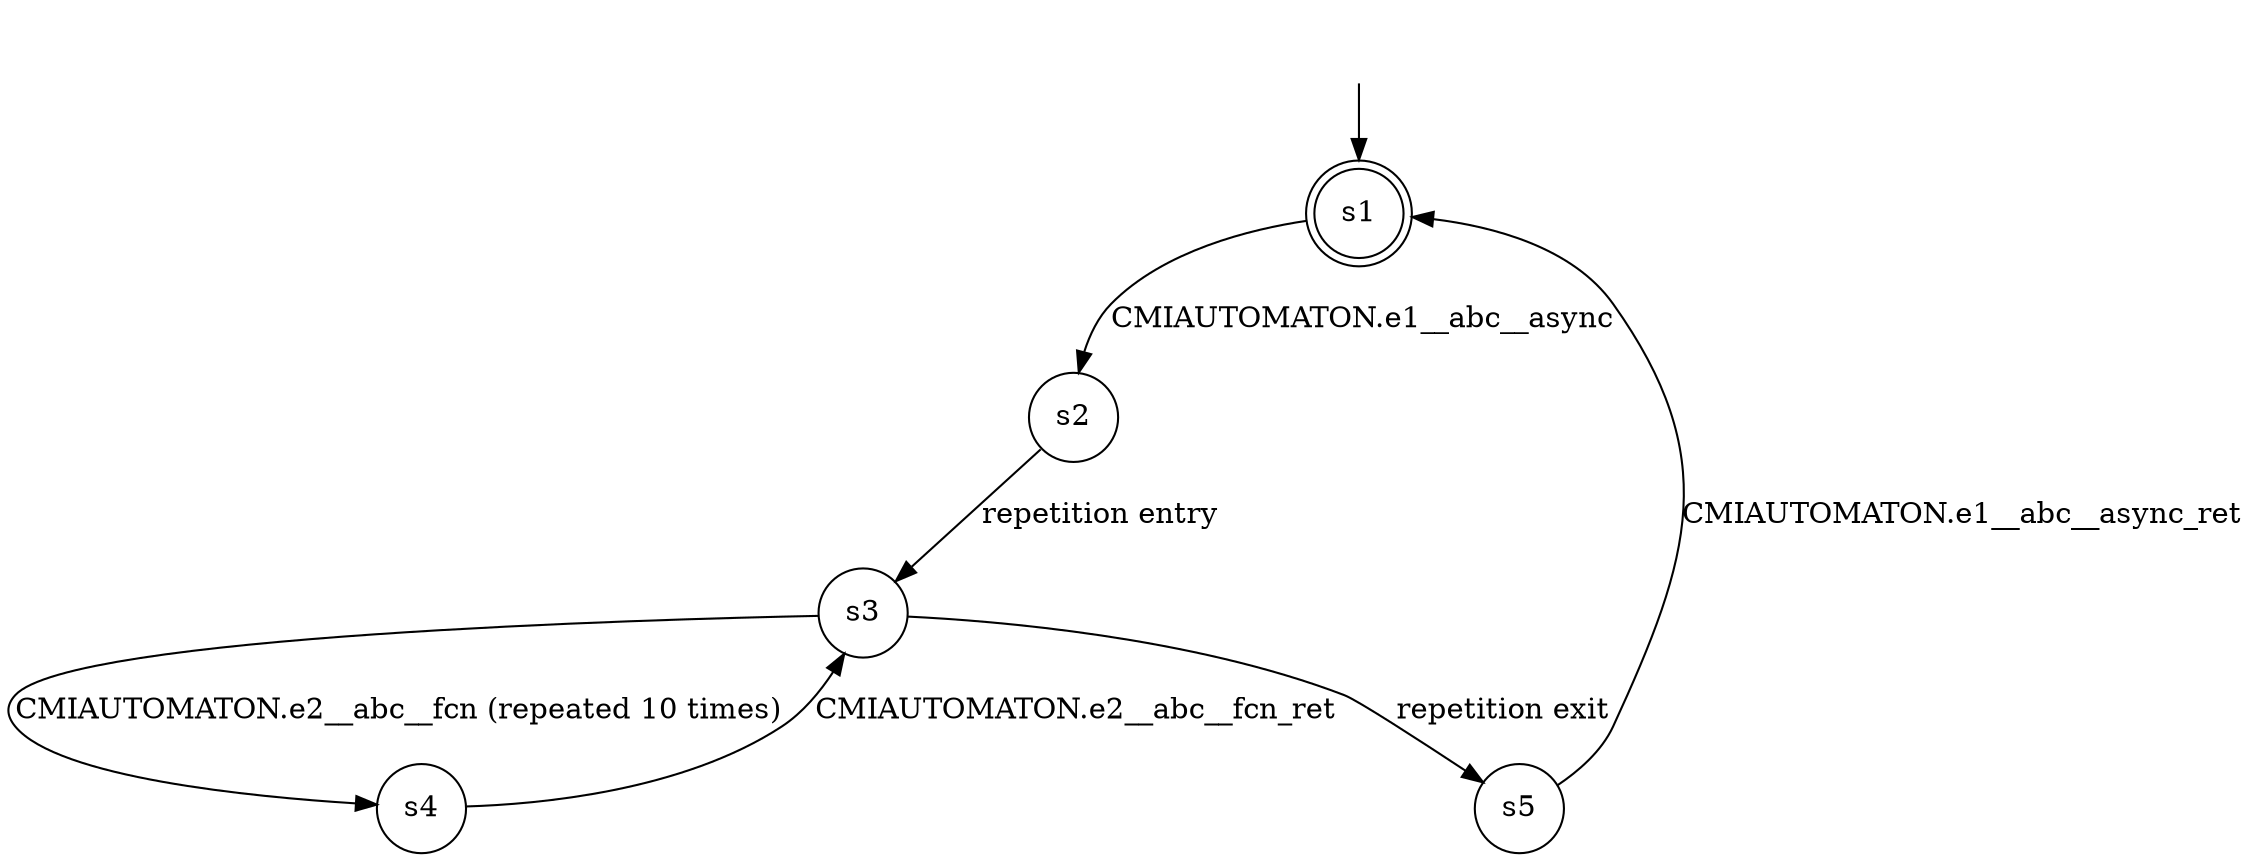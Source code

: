 digraph automaton {
	1 [label=<s1> shape="doublecircle"];
	2 [label=<s2> shape="circle"];
	3 [label=<s3> shape="circle"];
	4 [label=<s4> shape="circle"];
	5 [label=<s5> shape="circle"];
	__init1 [label=<> shape="none"];
	__init1 -> 1;
	1 -> 2 [label=<CMIAUTOMATON.e1__abc__async> id="1-0-2"];
	2 -> 3 [label=<repetition entry> id="2-0-3"];
	3 -> 4 [label=<CMIAUTOMATON.e2__abc__fcn (repeated 10 times)> id="3-0-4"];
	3 -> 5 [label=<repetition exit> id="3-1-5"];
	4 -> 3 [label=<CMIAUTOMATON.e2__abc__fcn_ret> id="4-0-3"];
	5 -> 1 [label=<CMIAUTOMATON.e1__abc__async_ret> id="5-0-1"];
}
